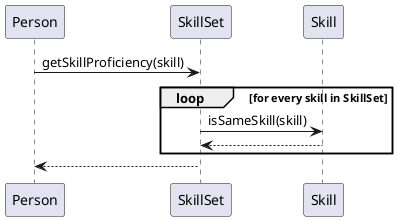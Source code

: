 @startuml
'https://plantuml.com/sequence-diagram

Person -> SkillSet : getSkillProficiency(skill)
loop for every skill in SkillSet
    SkillSet -> Skill : isSameSkill(skill)
    SkillSet <-- Skill
end
Person <-- SkillSet

@enduml
